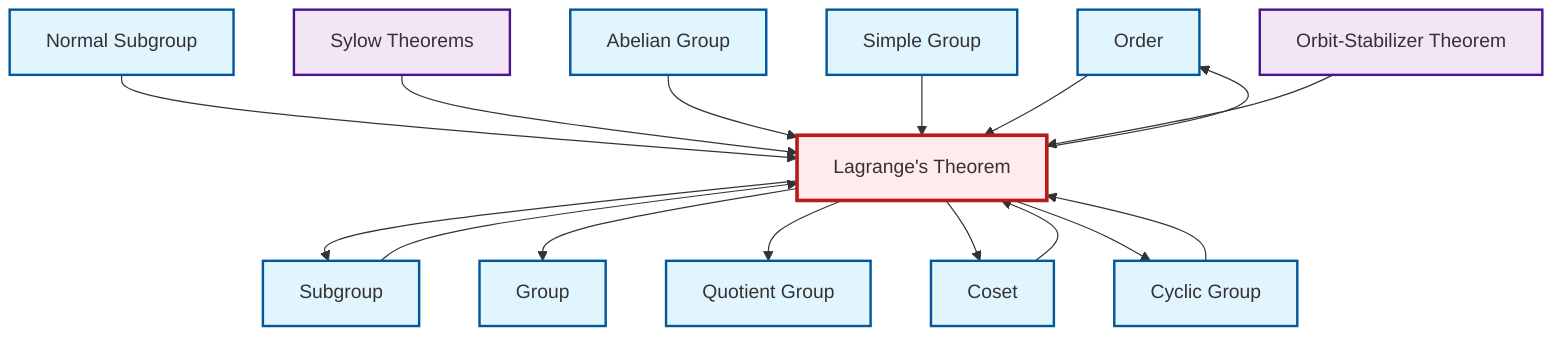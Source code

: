 graph TD
    classDef definition fill:#e1f5fe,stroke:#01579b,stroke-width:2px
    classDef theorem fill:#f3e5f5,stroke:#4a148c,stroke-width:2px
    classDef axiom fill:#fff3e0,stroke:#e65100,stroke-width:2px
    classDef example fill:#e8f5e9,stroke:#1b5e20,stroke-width:2px
    classDef current fill:#ffebee,stroke:#b71c1c,stroke-width:3px
    def-order["Order"]:::definition
    def-group["Group"]:::definition
    thm-sylow["Sylow Theorems"]:::theorem
    def-cyclic-group["Cyclic Group"]:::definition
    def-normal-subgroup["Normal Subgroup"]:::definition
    def-abelian-group["Abelian Group"]:::definition
    def-quotient-group["Quotient Group"]:::definition
    def-subgroup["Subgroup"]:::definition
    thm-orbit-stabilizer["Orbit-Stabilizer Theorem"]:::theorem
    def-coset["Coset"]:::definition
    thm-lagrange["Lagrange's Theorem"]:::theorem
    def-simple-group["Simple Group"]:::definition
    thm-lagrange --> def-subgroup
    def-normal-subgroup --> thm-lagrange
    def-cyclic-group --> thm-lagrange
    def-coset --> thm-lagrange
    thm-lagrange --> def-group
    thm-lagrange --> def-order
    thm-sylow --> thm-lagrange
    def-abelian-group --> thm-lagrange
    def-simple-group --> thm-lagrange
    def-order --> thm-lagrange
    thm-lagrange --> def-quotient-group
    thm-lagrange --> def-coset
    thm-orbit-stabilizer --> thm-lagrange
    thm-lagrange --> def-cyclic-group
    def-subgroup --> thm-lagrange
    class thm-lagrange current